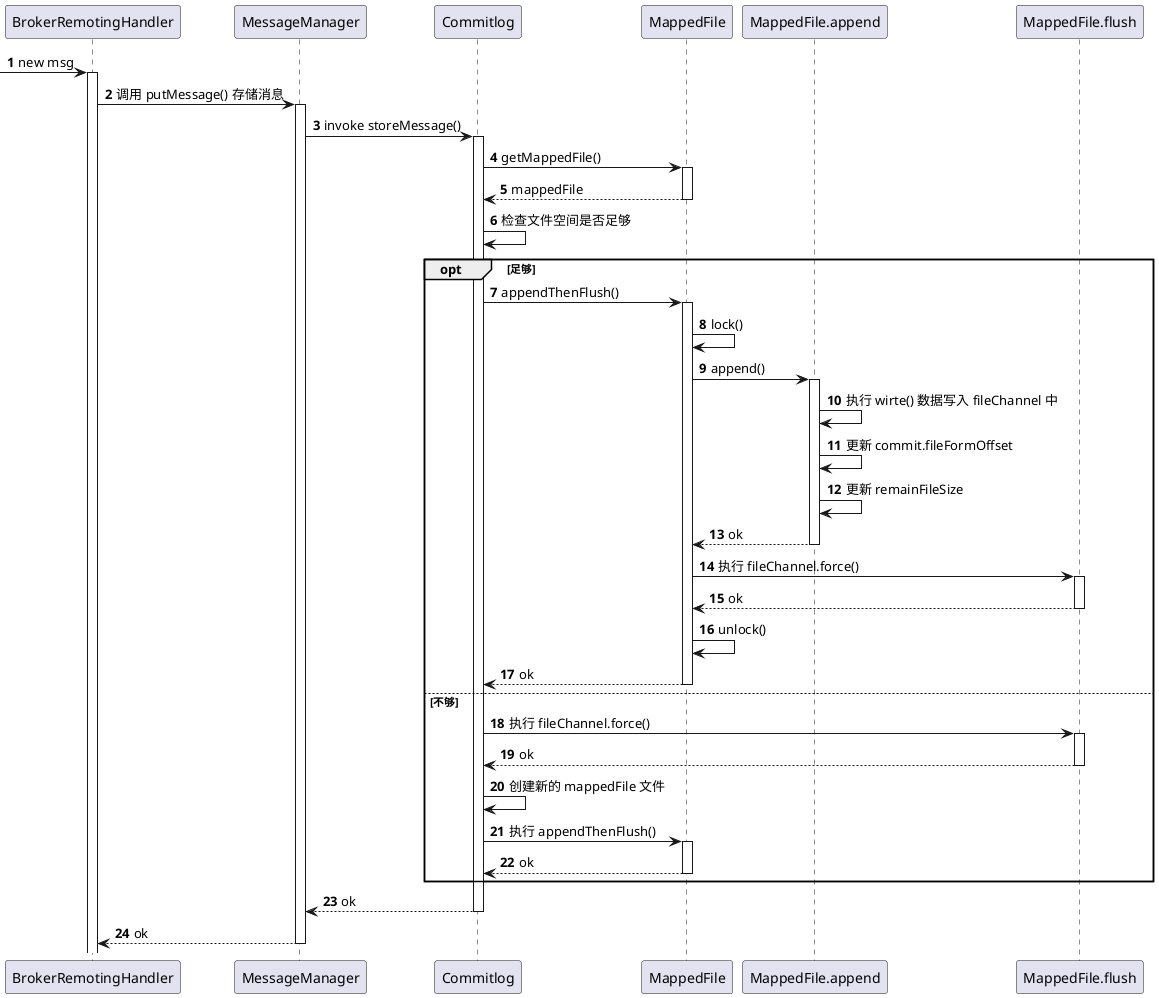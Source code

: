 @startuml
autonumber

participant BrokerRemotingHandler
participant MessageManager
participant Commitlog
participant MappedFile
participant MappedFile.append
participant MappedFile.flush

-> BrokerRemotingHandler ++: new msg
BrokerRemotingHandler -> MessageManager ++: 调用 putMessage() 存储消息
MessageManager -> Commitlog ++: invoke storeMessage()
Commitlog -> MappedFile ++: getMappedFile()
return mappedFile
Commitlog -> Commitlog : 检查文件空间是否足够
opt 足够
    Commitlog -> MappedFile ++: appendThenFlush()
    MappedFile -> MappedFile : lock()
    MappedFile -> MappedFile.append ++: append()
    MappedFile.append -> MappedFile.append : 执行 wirte() 数据写入 fileChannel 中
    MappedFile.append -> MappedFile.append : 更新 commit.fileFormOffset
    MappedFile.append -> MappedFile.append : 更新 remainFileSize
    return ok
    MappedFile -> MappedFile.flush ++: 执行 fileChannel.force()
    return ok
    MappedFile -> MappedFile : unlock()
    return ok
else 不够
    Commitlog -> MappedFile.flush ++:  执行 fileChannel.force()
    return ok
    Commitlog -> Commitlog : 创建新的 mappedFile 文件
    Commitlog -> MappedFile ++: 执行 appendThenFlush()
    return ok
end
return ok
return ok

@enduml